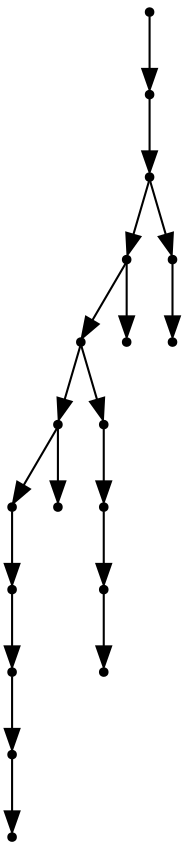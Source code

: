 digraph {
  18 [shape=point];
  17 [shape=point];
  16 [shape=point];
  13 [shape=point];
  11 [shape=point];
  6 [shape=point];
  4 [shape=point];
  3 [shape=point];
  2 [shape=point];
  1 [shape=point];
  0 [shape=point];
  5 [shape=point];
  10 [shape=point];
  9 [shape=point];
  8 [shape=point];
  7 [shape=point];
  12 [shape=point];
  15 [shape=point];
  14 [shape=point];
18 -> 17;
17 -> 16;
16 -> 13;
13 -> 11;
11 -> 6;
6 -> 4;
4 -> 3;
3 -> 2;
2 -> 1;
1 -> 0;
6 -> 5;
11 -> 10;
10 -> 9;
9 -> 8;
8 -> 7;
13 -> 12;
16 -> 15;
15 -> 14;
}
